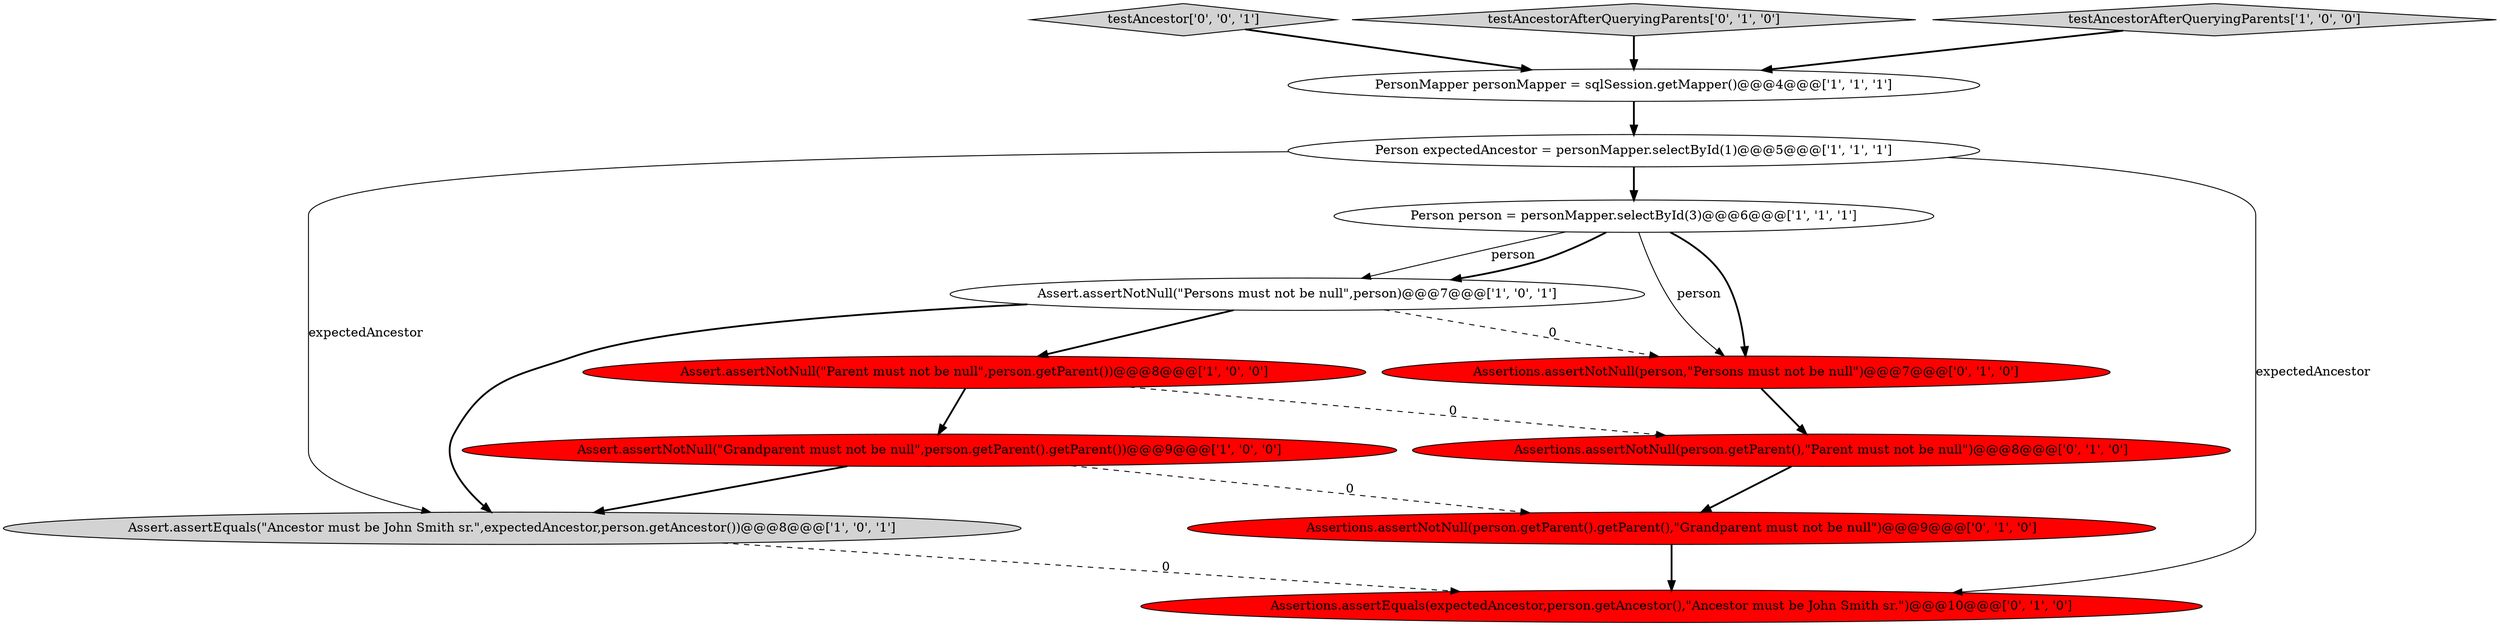 digraph {
11 [style = filled, label = "Assertions.assertEquals(expectedAncestor,person.getAncestor(),\"Ancestor must be John Smith sr.\")@@@10@@@['0', '1', '0']", fillcolor = red, shape = ellipse image = "AAA1AAABBB2BBB"];
7 [style = filled, label = "Assert.assertEquals(\"Ancestor must be John Smith sr.\",expectedAncestor,person.getAncestor())@@@8@@@['1', '0', '1']", fillcolor = lightgray, shape = ellipse image = "AAA0AAABBB1BBB"];
12 [style = filled, label = "Assertions.assertNotNull(person.getParent().getParent(),\"Grandparent must not be null\")@@@9@@@['0', '1', '0']", fillcolor = red, shape = ellipse image = "AAA1AAABBB2BBB"];
5 [style = filled, label = "Person expectedAncestor = personMapper.selectById(1)@@@5@@@['1', '1', '1']", fillcolor = white, shape = ellipse image = "AAA0AAABBB1BBB"];
2 [style = filled, label = "Assert.assertNotNull(\"Grandparent must not be null\",person.getParent().getParent())@@@9@@@['1', '0', '0']", fillcolor = red, shape = ellipse image = "AAA1AAABBB1BBB"];
8 [style = filled, label = "Assertions.assertNotNull(person,\"Persons must not be null\")@@@7@@@['0', '1', '0']", fillcolor = red, shape = ellipse image = "AAA1AAABBB2BBB"];
1 [style = filled, label = "Person person = personMapper.selectById(3)@@@6@@@['1', '1', '1']", fillcolor = white, shape = ellipse image = "AAA0AAABBB1BBB"];
3 [style = filled, label = "Assert.assertNotNull(\"Parent must not be null\",person.getParent())@@@8@@@['1', '0', '0']", fillcolor = red, shape = ellipse image = "AAA1AAABBB1BBB"];
9 [style = filled, label = "Assertions.assertNotNull(person.getParent(),\"Parent must not be null\")@@@8@@@['0', '1', '0']", fillcolor = red, shape = ellipse image = "AAA1AAABBB2BBB"];
13 [style = filled, label = "testAncestor['0', '0', '1']", fillcolor = lightgray, shape = diamond image = "AAA0AAABBB3BBB"];
4 [style = filled, label = "PersonMapper personMapper = sqlSession.getMapper()@@@4@@@['1', '1', '1']", fillcolor = white, shape = ellipse image = "AAA0AAABBB1BBB"];
6 [style = filled, label = "Assert.assertNotNull(\"Persons must not be null\",person)@@@7@@@['1', '0', '1']", fillcolor = white, shape = ellipse image = "AAA0AAABBB1BBB"];
10 [style = filled, label = "testAncestorAfterQueryingParents['0', '1', '0']", fillcolor = lightgray, shape = diamond image = "AAA0AAABBB2BBB"];
0 [style = filled, label = "testAncestorAfterQueryingParents['1', '0', '0']", fillcolor = lightgray, shape = diamond image = "AAA0AAABBB1BBB"];
6->3 [style = bold, label=""];
6->8 [style = dashed, label="0"];
1->8 [style = bold, label=""];
1->6 [style = solid, label="person"];
12->11 [style = bold, label=""];
7->11 [style = dashed, label="0"];
5->1 [style = bold, label=""];
2->12 [style = dashed, label="0"];
1->6 [style = bold, label=""];
3->2 [style = bold, label=""];
3->9 [style = dashed, label="0"];
0->4 [style = bold, label=""];
8->9 [style = bold, label=""];
10->4 [style = bold, label=""];
1->8 [style = solid, label="person"];
5->7 [style = solid, label="expectedAncestor"];
9->12 [style = bold, label=""];
2->7 [style = bold, label=""];
6->7 [style = bold, label=""];
4->5 [style = bold, label=""];
5->11 [style = solid, label="expectedAncestor"];
13->4 [style = bold, label=""];
}
